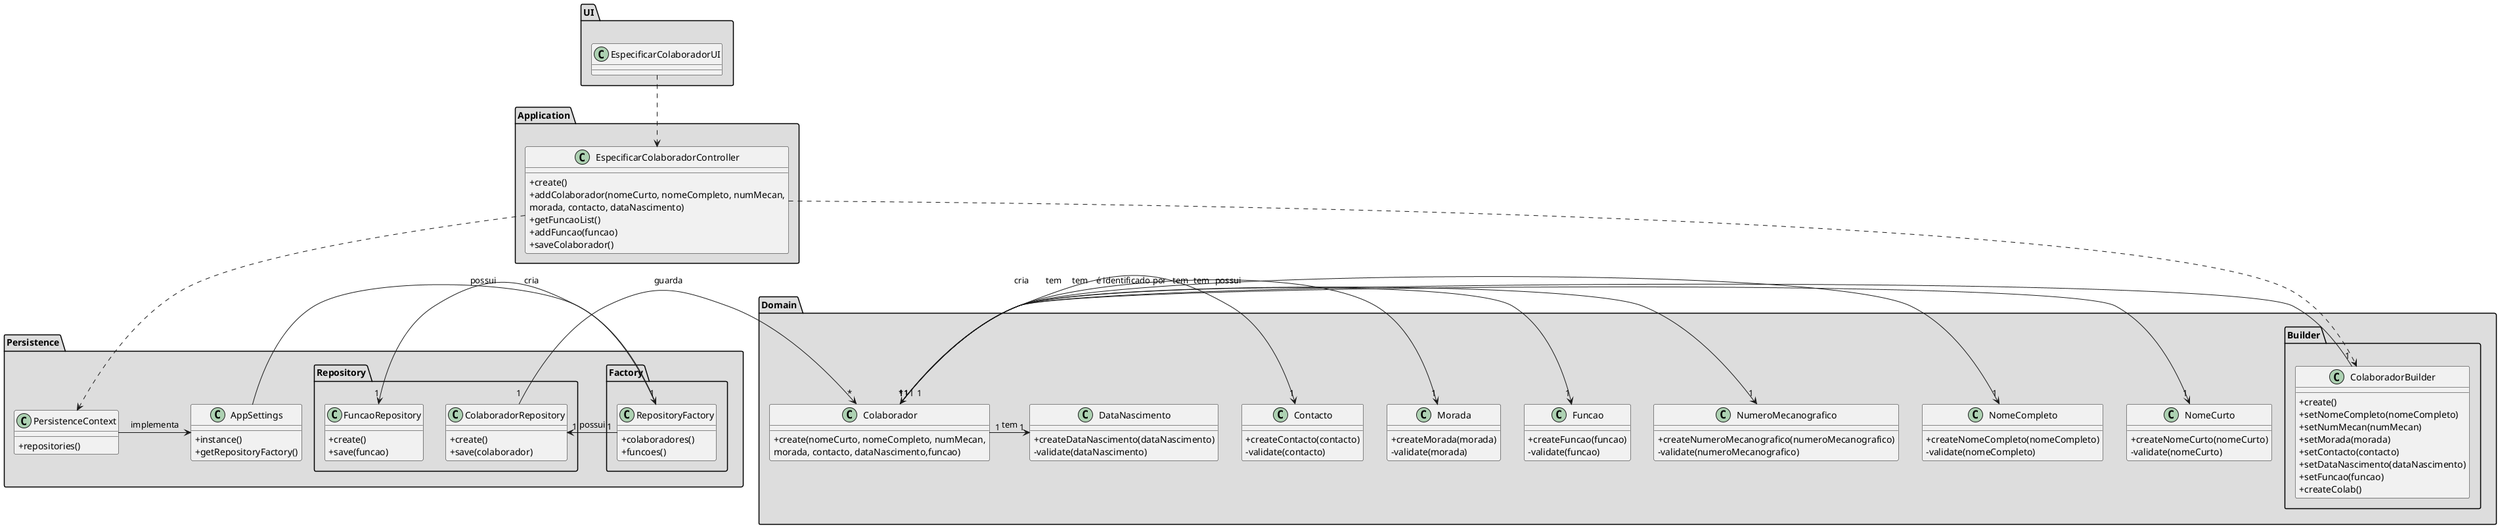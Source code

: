 @startuml
skinparam classAttributeIconSize 0


package "UI" #DDDDDD {
class EspecificarColaboradorUI{

}
}


package "Application" #DDDDDD {
class EspecificarColaboradorController{
+create()
+addColaborador(nomeCurto, nomeCompleto, numMecan,\nmorada, contacto, dataNascimento)
+getFuncaoList()
+addFuncao(funcao)
+saveColaborador()
}
}


package "Domain" #DDDDDD {
class Colaborador{
+create(nomeCurto, nomeCompleto, numMecan,\nmorada, contacto, dataNascimento,funcao)
}

class NomeCurto {
+createNomeCurto(nomeCurto)
-validate(nomeCurto)
}

class NomeCompleto {
+createNomeCompleto(nomeCompleto)
-validate(nomeCompleto)
}

class NumeroMecanografico {
+createNumeroMecanografico(numeroMecanografico)
-validate(numeroMecanografico)
}

class Morada {
+createMorada(morada)
-validate(morada)
}

class Contacto {
+createContacto(contacto)
-validate(contacto)
}

class DataNascimento {
+createDataNascimento(dataNascimento)
-validate(dataNascimento)
}

class Funcao {
+createFuncao(funcao)
-validate(funcao)
}

package Builder #DDDDDD {
class ColaboradorBuilder{
+create()
+setNomeCompleto(nomeCompleto)
+setNumMecan(numMecan)
+setMorada(morada)
+setContacto(contacto)
+setDataNascimento(dataNascimento)
+setFuncao(funcao)
+createColab()
}
}
}

package Persistence #DDDDDD {
class PersistenceContext{
+repositories()
}

class AppSettings{
+instance()
+getRepositoryFactory()
}

package Factory #DDDDDD {
class RepositoryFactory{
+colaboradores()
+funcoes()
}
}

package "Repository" #DDDDDD {
class ColaboradorRepository{
+create()
+save(colaborador)
}

class FuncaoRepository{
+create()
+save(funcao)
}
}

}


EspecificarColaboradorUI ..> EspecificarColaboradorController
EspecificarColaboradorController ..> ColaboradorBuilder
EspecificarColaboradorController ..> PersistenceContext

AppSettings -> RepositoryFactory : cria
PersistenceContext -> AppSettings : implementa

RepositoryFactory "1" -> "1" ColaboradorRepository : possui
RepositoryFactory "1" -> "1" FuncaoRepository : possui

ColaboradorRepository "1" -> "*" Colaborador : guarda
ColaboradorBuilder "1" -> "*" Colaborador : cria

Colaborador "1" -> "1" NomeCurto : tem
Colaborador "1" -> "1" NomeCompleto : tem
Colaborador "1" -> "1" NumeroMecanografico : é identificado por
Colaborador "1" -> "1" Funcao : tem
Colaborador "1" -> "1" Morada : tem
Colaborador "1" -> "1" Contacto : possui
Colaborador "1" -> "1" DataNascimento : tem

@enduml